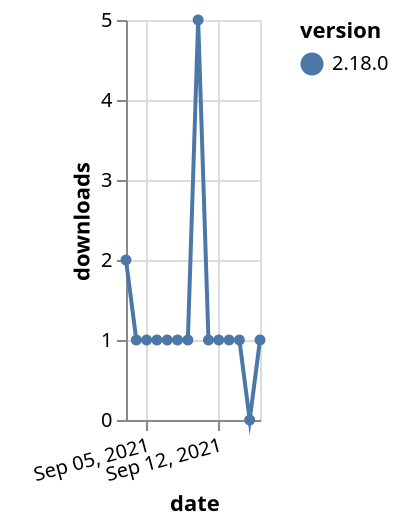 {"$schema": "https://vega.github.io/schema/vega-lite/v5.json", "description": "A simple bar chart with embedded data.", "data": {"values": [{"date": "2021-09-03", "total": 521, "delta": 2, "version": "2.18.0"}, {"date": "2021-09-04", "total": 522, "delta": 1, "version": "2.18.0"}, {"date": "2021-09-05", "total": 523, "delta": 1, "version": "2.18.0"}, {"date": "2021-09-06", "total": 524, "delta": 1, "version": "2.18.0"}, {"date": "2021-09-07", "total": 525, "delta": 1, "version": "2.18.0"}, {"date": "2021-09-08", "total": 526, "delta": 1, "version": "2.18.0"}, {"date": "2021-09-09", "total": 527, "delta": 1, "version": "2.18.0"}, {"date": "2021-09-10", "total": 532, "delta": 5, "version": "2.18.0"}, {"date": "2021-09-11", "total": 533, "delta": 1, "version": "2.18.0"}, {"date": "2021-09-12", "total": 534, "delta": 1, "version": "2.18.0"}, {"date": "2021-09-13", "total": 535, "delta": 1, "version": "2.18.0"}, {"date": "2021-09-14", "total": 536, "delta": 1, "version": "2.18.0"}, {"date": "2021-09-15", "total": 536, "delta": 0, "version": "2.18.0"}, {"date": "2021-09-16", "total": 537, "delta": 1, "version": "2.18.0"}]}, "width": "container", "mark": {"type": "line", "point": {"filled": true}}, "encoding": {"x": {"field": "date", "type": "temporal", "timeUnit": "yearmonthdate", "title": "date", "axis": {"labelAngle": -15}}, "y": {"field": "delta", "type": "quantitative", "title": "downloads"}, "color": {"field": "version", "type": "nominal"}, "tooltip": {"field": "delta"}}}